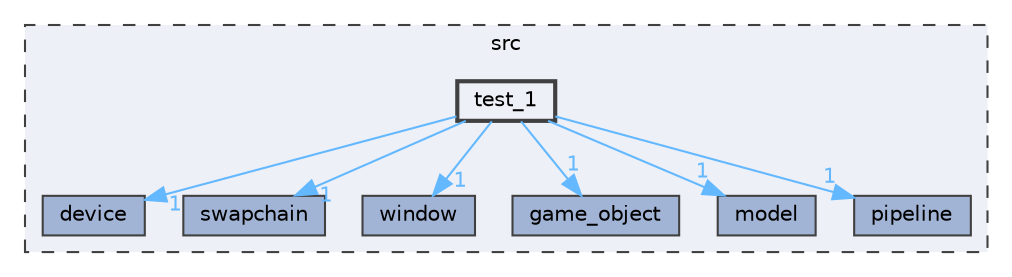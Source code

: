 digraph "test_1"
{
 // LATEX_PDF_SIZE
  bgcolor="transparent";
  edge [fontname=Helvetica,fontsize=10,labelfontname=Helvetica,labelfontsize=10];
  node [fontname=Helvetica,fontsize=10,shape=box,height=0.2,width=0.4];
  compound=true
  subgraph clusterdir_68267d1309a1af8e8297ef4c3efbcdba {
    graph [ bgcolor="#edf0f7", pencolor="grey25", label="src", fontname=Helvetica,fontsize=10 style="filled,dashed", URL="dir_68267d1309a1af8e8297ef4c3efbcdba.html",tooltip=""]
  dir_16dc92632bab467dc50b01bd02b3341a [label="device", fillcolor="#a2b4d6", color="grey25", style="filled", URL="dir_16dc92632bab467dc50b01bd02b3341a.html",tooltip=""];
  dir_eec0c51127b205e6553dfb865084aaff [label="swapchain", fillcolor="#a2b4d6", color="grey25", style="filled", URL="dir_eec0c51127b205e6553dfb865084aaff.html",tooltip=""];
  dir_c7f79d9fead0a70cab4af348b59fbdf1 [label="window", fillcolor="#a2b4d6", color="grey25", style="filled", URL="dir_c7f79d9fead0a70cab4af348b59fbdf1.html",tooltip=""];
  dir_84fa1504875a4057010fea931642222d [label="game_object", fillcolor="#a2b4d6", color="grey25", style="filled", URL="dir_84fa1504875a4057010fea931642222d.html",tooltip=""];
  dir_5dd65160827af56e6353642206b80129 [label="model", fillcolor="#a2b4d6", color="grey25", style="filled", URL="dir_5dd65160827af56e6353642206b80129.html",tooltip=""];
  dir_645c1847ff7cd97e9f0b9cd5f7d0b402 [label="pipeline", fillcolor="#a2b4d6", color="grey25", style="filled", URL="dir_645c1847ff7cd97e9f0b9cd5f7d0b402.html",tooltip=""];
  dir_8be7fd92a0e45da25f846adbf16f93dd [label="test_1", fillcolor="#edf0f7", color="grey25", style="filled,bold", URL="dir_8be7fd92a0e45da25f846adbf16f93dd.html",tooltip=""];
  }
  dir_8be7fd92a0e45da25f846adbf16f93dd->dir_16dc92632bab467dc50b01bd02b3341a [headlabel="1", labeldistance=1.5 headhref="dir_000006_000000.html" href="dir_000006_000000.html" color="steelblue1" fontcolor="steelblue1"];
  dir_8be7fd92a0e45da25f846adbf16f93dd->dir_5dd65160827af56e6353642206b80129 [headlabel="1", labeldistance=1.5 headhref="dir_000006_000002.html" href="dir_000006_000002.html" color="steelblue1" fontcolor="steelblue1"];
  dir_8be7fd92a0e45da25f846adbf16f93dd->dir_645c1847ff7cd97e9f0b9cd5f7d0b402 [headlabel="1", labeldistance=1.5 headhref="dir_000006_000003.html" href="dir_000006_000003.html" color="steelblue1" fontcolor="steelblue1"];
  dir_8be7fd92a0e45da25f846adbf16f93dd->dir_84fa1504875a4057010fea931642222d [headlabel="1", labeldistance=1.5 headhref="dir_000006_000001.html" href="dir_000006_000001.html" color="steelblue1" fontcolor="steelblue1"];
  dir_8be7fd92a0e45da25f846adbf16f93dd->dir_c7f79d9fead0a70cab4af348b59fbdf1 [headlabel="1", labeldistance=1.5 headhref="dir_000006_000007.html" href="dir_000006_000007.html" color="steelblue1" fontcolor="steelblue1"];
  dir_8be7fd92a0e45da25f846adbf16f93dd->dir_eec0c51127b205e6553dfb865084aaff [headlabel="1", labeldistance=1.5 headhref="dir_000006_000005.html" href="dir_000006_000005.html" color="steelblue1" fontcolor="steelblue1"];
}
